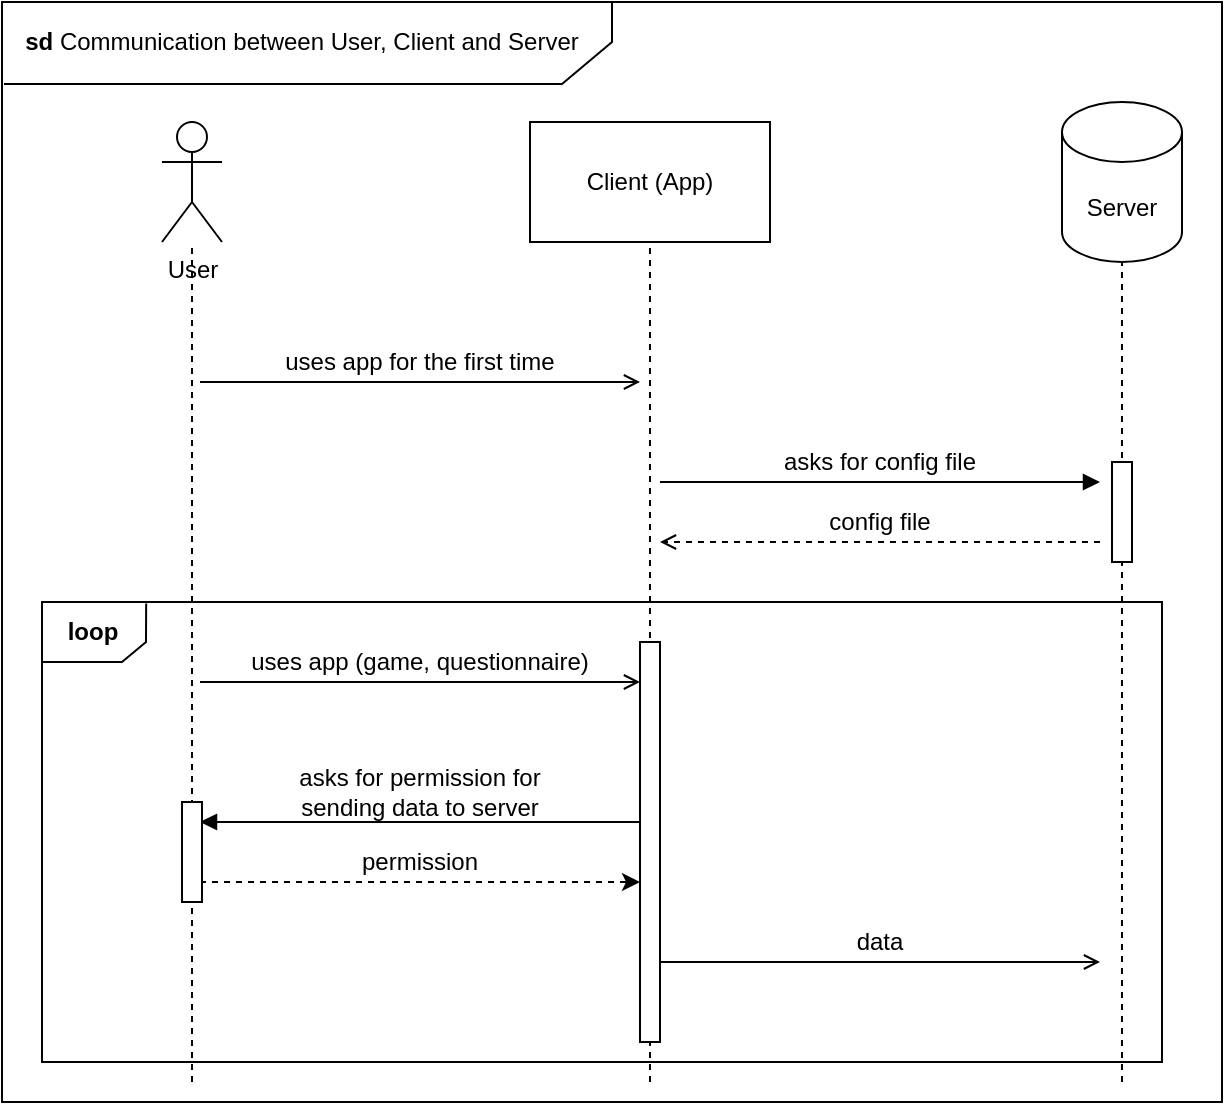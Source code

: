 <mxfile version="15.2.7" type="device"><diagram id="REJW56wdaNitzeAncw-F" name="Page-1"><mxGraphModel dx="1038" dy="588" grid="1" gridSize="10" guides="1" tooltips="1" connect="1" arrows="1" fold="1" page="1" pageScale="1" pageWidth="827" pageHeight="1169" math="0" shadow="0"><root><mxCell id="0"/><mxCell id="1" parent="0"/><mxCell id="6M1lN9iOHNT6FxCKW3XG-34" value="" style="rounded=0;whiteSpace=wrap;html=1;fillColor=none;" parent="1" vertex="1"><mxGeometry x="30" y="40" width="610" height="550" as="geometry"/></mxCell><mxCell id="oHA89BchOG9EVFT2SQ85-9" value="" style="rounded=0;whiteSpace=wrap;html=1;fillColor=none;" parent="1" vertex="1"><mxGeometry x="50" y="340" width="560" height="230" as="geometry"/></mxCell><mxCell id="oHA89BchOG9EVFT2SQ85-10" value="" style="endArrow=none;html=1;rounded=0;entryX=0.093;entryY=0.003;entryDx=0;entryDy=0;entryPerimeter=0;" parent="1" target="oHA89BchOG9EVFT2SQ85-9" edge="1"><mxGeometry width="50" height="50" relative="1" as="geometry"><mxPoint x="50" y="370" as="sourcePoint"/><mxPoint x="157" y="340" as="targetPoint"/><Array as="points"><mxPoint x="90" y="370"/><mxPoint x="102" y="360"/></Array></mxGeometry></mxCell><mxCell id="oHA89BchOG9EVFT2SQ85-11" value="&lt;font style=&quot;font-size: 12px&quot;&gt;&lt;b&gt;loop&lt;/b&gt;&lt;/font&gt;" style="text;html=1;strokeColor=none;fillColor=none;align=center;verticalAlign=middle;whiteSpace=wrap;rounded=0;" parent="1" vertex="1"><mxGeometry x="60" y="345" width="31" height="20" as="geometry"/></mxCell><mxCell id="6M1lN9iOHNT6FxCKW3XG-5" value="Client (App)" style="rounded=0;whiteSpace=wrap;html=1;fillColor=none;" parent="1" vertex="1"><mxGeometry x="294" y="100" width="120" height="60" as="geometry"/></mxCell><mxCell id="6M1lN9iOHNT6FxCKW3XG-6" value="&lt;div&gt;User&lt;/div&gt;" style="shape=umlActor;verticalLabelPosition=bottom;verticalAlign=top;html=1;outlineConnect=0;fillColor=none;" parent="1" vertex="1"><mxGeometry x="110" y="100" width="30" height="60" as="geometry"/></mxCell><mxCell id="6M1lN9iOHNT6FxCKW3XG-11" value="Server" style="shape=cylinder3;whiteSpace=wrap;html=1;boundedLbl=1;backgroundOutline=1;size=15;fillColor=none;" parent="1" vertex="1"><mxGeometry x="560" y="90" width="60" height="80" as="geometry"/></mxCell><mxCell id="6M1lN9iOHNT6FxCKW3XG-15" value="" style="endArrow=none;dashed=1;html=1;" parent="1" target="6M1lN9iOHNT6FxCKW3XG-6" edge="1"><mxGeometry width="50" height="50" relative="1" as="geometry"><mxPoint x="125" y="580" as="sourcePoint"/><mxPoint x="124.5" y="210" as="targetPoint"/></mxGeometry></mxCell><mxCell id="6M1lN9iOHNT6FxCKW3XG-18" value="" style="endArrow=classic;html=1;endFill=1;dashed=1;" parent="1" edge="1"><mxGeometry width="50" height="50" relative="1" as="geometry"><mxPoint x="129" y="480" as="sourcePoint"/><mxPoint x="349" y="480" as="targetPoint"/></mxGeometry></mxCell><mxCell id="6M1lN9iOHNT6FxCKW3XG-19" value="" style="endArrow=block;html=1;endFill=1;" parent="1" edge="1"><mxGeometry width="50" height="50" relative="1" as="geometry"><mxPoint x="349" y="450" as="sourcePoint"/><mxPoint x="129" y="450" as="targetPoint"/></mxGeometry></mxCell><mxCell id="6M1lN9iOHNT6FxCKW3XG-20" value="asks for permission for sending data to server" style="text;html=1;strokeColor=none;fillColor=none;align=center;verticalAlign=middle;whiteSpace=wrap;rounded=0;" parent="1" vertex="1"><mxGeometry x="169" y="420" width="140" height="30" as="geometry"/></mxCell><mxCell id="6M1lN9iOHNT6FxCKW3XG-21" value="permission" style="text;html=1;strokeColor=none;fillColor=none;align=center;verticalAlign=middle;whiteSpace=wrap;rounded=0;" parent="1" vertex="1"><mxGeometry x="169" y="460" width="140" height="20" as="geometry"/></mxCell><mxCell id="6M1lN9iOHNT6FxCKW3XG-22" value="" style="endArrow=block;html=1;endFill=1;" parent="1" edge="1"><mxGeometry width="50" height="50" relative="1" as="geometry"><mxPoint x="359" y="280" as="sourcePoint"/><mxPoint x="579" y="280" as="targetPoint"/></mxGeometry></mxCell><mxCell id="6M1lN9iOHNT6FxCKW3XG-23" value="" style="endArrow=open;html=1;endFill=0;dashed=1;" parent="1" edge="1"><mxGeometry width="50" height="50" relative="1" as="geometry"><mxPoint x="579" y="310" as="sourcePoint"/><mxPoint x="359" y="310" as="targetPoint"/></mxGeometry></mxCell><mxCell id="6M1lN9iOHNT6FxCKW3XG-24" value="config file" style="text;html=1;strokeColor=none;fillColor=none;align=center;verticalAlign=middle;whiteSpace=wrap;rounded=0;" parent="1" vertex="1"><mxGeometry x="399" y="290" width="140" height="20" as="geometry"/></mxCell><mxCell id="6M1lN9iOHNT6FxCKW3XG-25" value="asks for config file" style="text;html=1;strokeColor=none;fillColor=none;align=center;verticalAlign=middle;whiteSpace=wrap;rounded=0;" parent="1" vertex="1"><mxGeometry x="399" y="260" width="140" height="20" as="geometry"/></mxCell><mxCell id="6M1lN9iOHNT6FxCKW3XG-28" value="" style="endArrow=open;html=1;endFill=0;" parent="1" edge="1"><mxGeometry width="50" height="50" relative="1" as="geometry"><mxPoint x="129" y="380" as="sourcePoint"/><mxPoint x="349" y="380" as="targetPoint"/></mxGeometry></mxCell><mxCell id="6M1lN9iOHNT6FxCKW3XG-29" value="uses app (game, questionnaire)" style="text;html=1;strokeColor=none;fillColor=none;align=center;verticalAlign=middle;whiteSpace=wrap;rounded=0;" parent="1" vertex="1"><mxGeometry x="149" y="360" width="180" height="20" as="geometry"/></mxCell><mxCell id="6M1lN9iOHNT6FxCKW3XG-30" value="" style="endArrow=open;html=1;endFill=0;" parent="1" edge="1"><mxGeometry width="50" height="50" relative="1" as="geometry"><mxPoint x="359" y="520" as="sourcePoint"/><mxPoint x="579" y="520" as="targetPoint"/></mxGeometry></mxCell><mxCell id="6M1lN9iOHNT6FxCKW3XG-33" value="data" style="text;html=1;strokeColor=none;fillColor=none;align=center;verticalAlign=middle;whiteSpace=wrap;rounded=0;" parent="1" vertex="1"><mxGeometry x="399" y="500" width="140" height="20" as="geometry"/></mxCell><mxCell id="6M1lN9iOHNT6FxCKW3XG-36" value="" style="endArrow=none;html=1;entryX=0.5;entryY=0;entryDx=0;entryDy=0;rounded=0;" parent="1" target="6M1lN9iOHNT6FxCKW3XG-34" edge="1"><mxGeometry width="50" height="50" relative="1" as="geometry"><mxPoint x="31" y="81" as="sourcePoint"/><mxPoint x="750" y="60" as="targetPoint"/><Array as="points"><mxPoint x="310" y="81"/><mxPoint x="335" y="60"/></Array></mxGeometry></mxCell><mxCell id="6M1lN9iOHNT6FxCKW3XG-37" value="&lt;font style=&quot;font-size: 12px&quot;&gt;&lt;b&gt;sd&lt;/b&gt; &lt;font style=&quot;font-size: 12px&quot;&gt;Communication between User, Client and Server&lt;/font&gt;&lt;/font&gt;" style="text;html=1;strokeColor=none;fillColor=none;align=center;verticalAlign=middle;whiteSpace=wrap;rounded=0;" parent="1" vertex="1"><mxGeometry x="40" y="50" width="280" height="20" as="geometry"/></mxCell><mxCell id="oHA89BchOG9EVFT2SQ85-1" value="" style="endArrow=none;dashed=1;html=1;entryX=0.5;entryY=1;entryDx=0;entryDy=0;entryPerimeter=0;" parent="1" target="6M1lN9iOHNT6FxCKW3XG-11" edge="1"><mxGeometry width="50" height="50" relative="1" as="geometry"><mxPoint x="590" y="580" as="sourcePoint"/><mxPoint x="589.5" y="210" as="targetPoint"/><Array as="points"><mxPoint x="590" y="390"/></Array></mxGeometry></mxCell><mxCell id="oHA89BchOG9EVFT2SQ85-2" value="" style="endArrow=open;html=1;endFill=0;" parent="1" edge="1"><mxGeometry width="50" height="50" relative="1" as="geometry"><mxPoint x="129" y="230" as="sourcePoint"/><mxPoint x="349" y="230" as="targetPoint"/></mxGeometry></mxCell><mxCell id="oHA89BchOG9EVFT2SQ85-3" value="uses app for the first time" style="text;html=1;strokeColor=none;fillColor=none;align=center;verticalAlign=middle;whiteSpace=wrap;rounded=0;" parent="1" vertex="1"><mxGeometry x="149" y="210" width="180" height="20" as="geometry"/></mxCell><mxCell id="oHA89BchOG9EVFT2SQ85-5" value="" style="rounded=0;whiteSpace=wrap;html=1;fillColor=#FFFFFF;" parent="1" vertex="1"><mxGeometry x="585" y="270" width="10" height="50" as="geometry"/></mxCell><mxCell id="oHA89BchOG9EVFT2SQ85-7" value="" style="endArrow=none;dashed=1;html=1;entryX=0.5;entryY=1;entryDx=0;entryDy=0;" parent="1" target="6M1lN9iOHNT6FxCKW3XG-5" edge="1"><mxGeometry width="50" height="50" relative="1" as="geometry"><mxPoint x="354" y="580" as="sourcePoint"/><mxPoint x="354" y="320" as="targetPoint"/></mxGeometry></mxCell><mxCell id="oHA89BchOG9EVFT2SQ85-8" value="" style="rounded=0;whiteSpace=wrap;html=1;" parent="1" vertex="1"><mxGeometry x="120" y="440" width="10" height="50" as="geometry"/></mxCell><mxCell id="oHA89BchOG9EVFT2SQ85-4" value="" style="rounded=0;whiteSpace=wrap;html=1;" parent="1" vertex="1"><mxGeometry x="349" y="360" width="10" height="200" as="geometry"/></mxCell></root></mxGraphModel></diagram></mxfile>